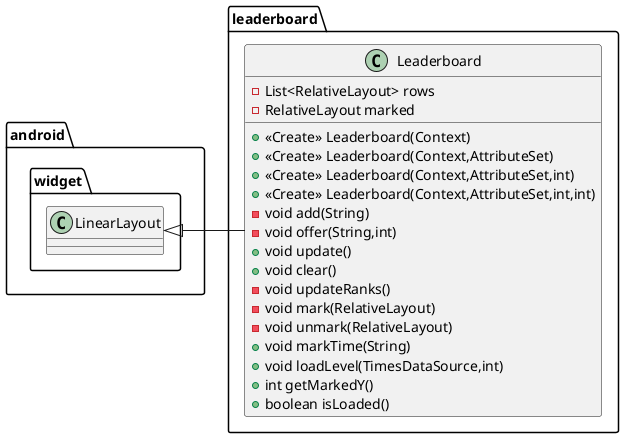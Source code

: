 @startuml
class leaderboard.Leaderboard {
- List<RelativeLayout> rows
- RelativeLayout marked
+ <<Create>> Leaderboard(Context)
+ <<Create>> Leaderboard(Context,AttributeSet)
+ <<Create>> Leaderboard(Context,AttributeSet,int)
+ <<Create>> Leaderboard(Context,AttributeSet,int,int)
- void add(String)
- void offer(String,int)
+ void update()
+ void clear()
- void updateRanks()
- void mark(RelativeLayout)
- void unmark(RelativeLayout)
+ void markTime(String)
+ void loadLevel(TimesDataSource,int)
+ int getMarkedY()
+ boolean isLoaded()
}




android.widget.LinearLayout <|- leaderboard.Leaderboard
@enduml